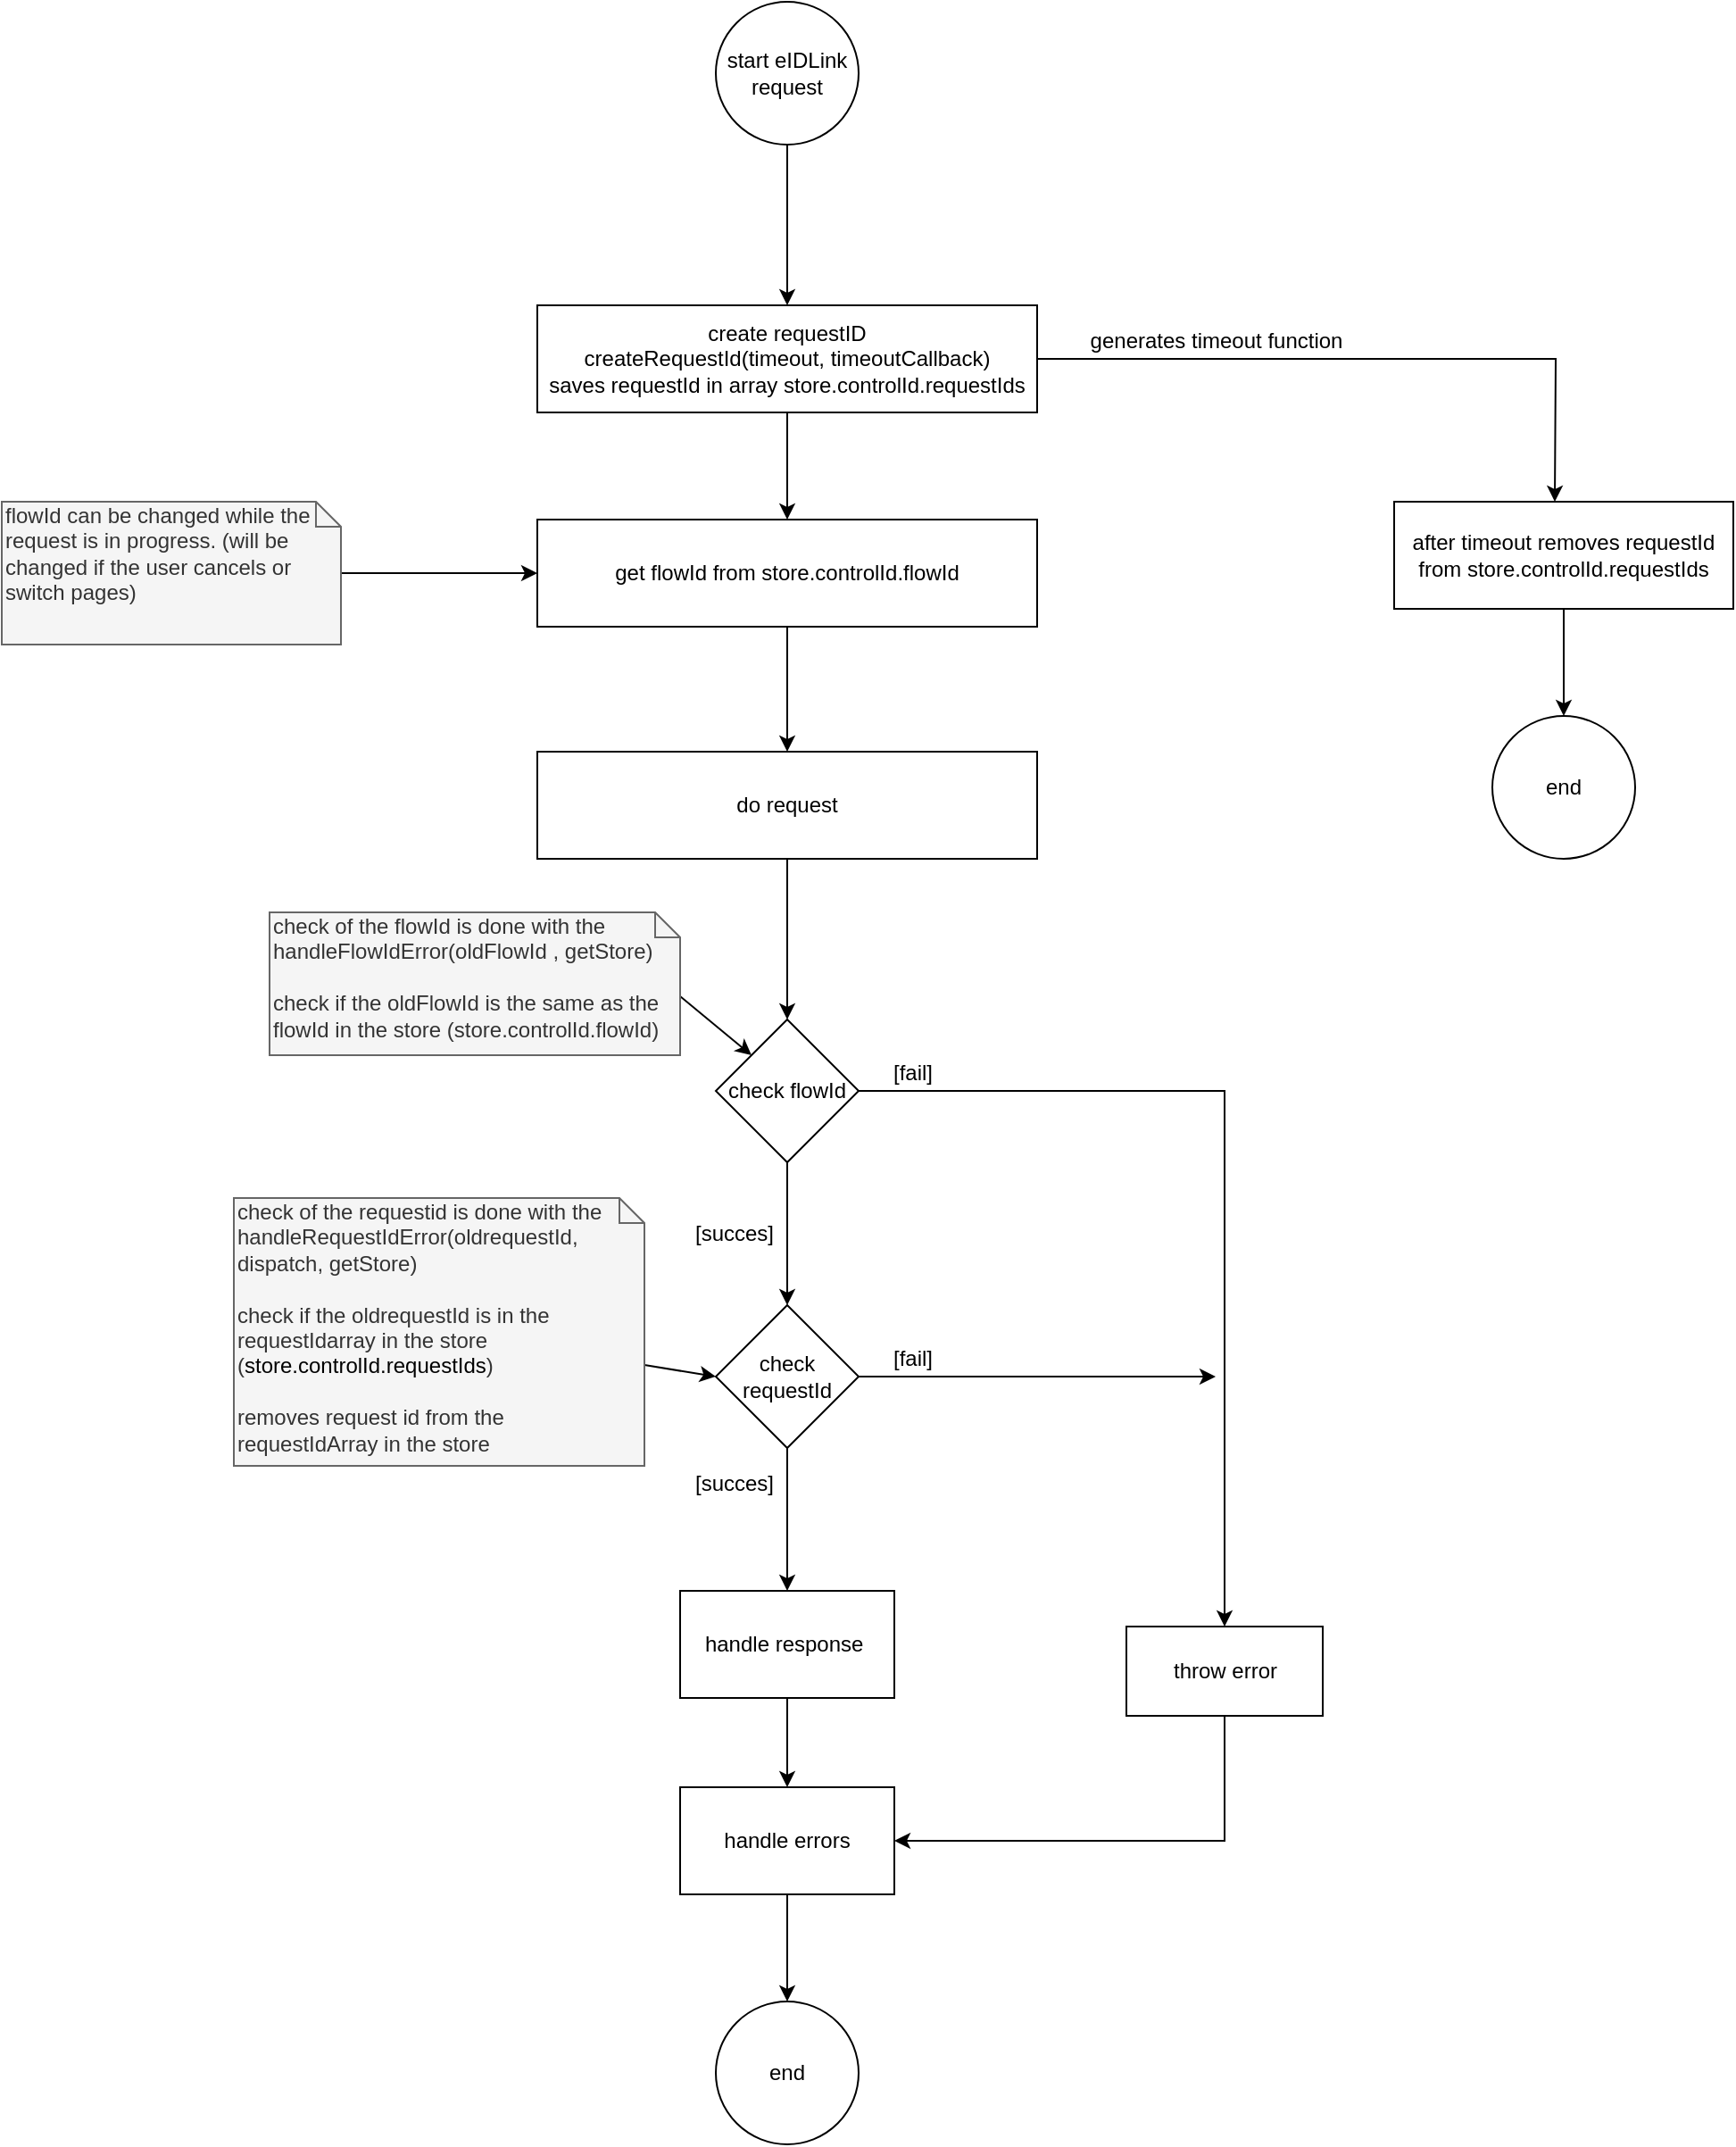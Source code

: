 <mxfile version="13.4.4" type="device"><diagram id="fZUzhaB5Afz5WmM0Me-U" name="Page-1"><mxGraphModel dx="1438" dy="948" grid="1" gridSize="10" guides="1" tooltips="1" connect="1" arrows="1" fold="1" page="0" pageScale="1" pageWidth="827" pageHeight="1169" math="0" shadow="0"><root><mxCell id="0"/><mxCell id="1" parent="0"/><mxCell id="q1NExKBsrtBmpUgmhBif-2" value="" style="edgeStyle=orthogonalEdgeStyle;rounded=0;orthogonalLoop=1;jettySize=auto;html=1;" edge="1" parent="1" source="q1NExKBsrtBmpUgmhBif-1" target="2"><mxGeometry relative="1" as="geometry"/></mxCell><mxCell id="q1NExKBsrtBmpUgmhBif-1" value="start eIDLink request" style="ellipse;whiteSpace=wrap;html=1;aspect=fixed;" vertex="1" parent="1"><mxGeometry x="220" y="-30" width="80" height="80" as="geometry"/></mxCell><mxCell id="q1NExKBsrtBmpUgmhBif-3" style="edgeStyle=orthogonalEdgeStyle;rounded=0;orthogonalLoop=1;jettySize=auto;html=1;" edge="1" parent="1" source="2"><mxGeometry relative="1" as="geometry"><mxPoint x="690" y="250" as="targetPoint"/></mxGeometry></mxCell><mxCell id="q1NExKBsrtBmpUgmhBif-9" value="" style="edgeStyle=orthogonalEdgeStyle;rounded=0;orthogonalLoop=1;jettySize=auto;html=1;" edge="1" parent="1" source="2" target="q1NExKBsrtBmpUgmhBif-8"><mxGeometry relative="1" as="geometry"/></mxCell><mxCell id="2" value="create requestID&lt;br&gt;createRequestId(timeout, timeoutCallback)&lt;br&gt;saves requestId in array store.controlId.requestIds" style="whiteSpace=wrap;html=1;" vertex="1" parent="1"><mxGeometry x="120" y="140" width="280" height="60" as="geometry"/></mxCell><mxCell id="q1NExKBsrtBmpUgmhBif-7" value="" style="edgeStyle=orthogonalEdgeStyle;rounded=0;orthogonalLoop=1;jettySize=auto;html=1;" edge="1" parent="1" source="q1NExKBsrtBmpUgmhBif-4" target="q1NExKBsrtBmpUgmhBif-11"><mxGeometry relative="1" as="geometry"><mxPoint x="260" y="530" as="targetPoint"/></mxGeometry></mxCell><mxCell id="q1NExKBsrtBmpUgmhBif-4" value="do request" style="whiteSpace=wrap;html=1;" vertex="1" parent="1"><mxGeometry x="120" y="390" width="280" height="60" as="geometry"/></mxCell><mxCell id="q1NExKBsrtBmpUgmhBif-10" style="edgeStyle=orthogonalEdgeStyle;rounded=0;orthogonalLoop=1;jettySize=auto;html=1;" edge="1" parent="1" source="q1NExKBsrtBmpUgmhBif-8" target="q1NExKBsrtBmpUgmhBif-4"><mxGeometry relative="1" as="geometry"/></mxCell><mxCell id="q1NExKBsrtBmpUgmhBif-8" value="get flowId from store.controlId.flowId" style="whiteSpace=wrap;html=1;" vertex="1" parent="1"><mxGeometry x="120" y="260" width="280" height="60" as="geometry"/></mxCell><mxCell id="q1NExKBsrtBmpUgmhBif-15" value="" style="edgeStyle=none;rounded=0;orthogonalLoop=1;jettySize=auto;html=1;" edge="1" parent="1" source="q1NExKBsrtBmpUgmhBif-11" target="q1NExKBsrtBmpUgmhBif-14"><mxGeometry relative="1" as="geometry"/></mxCell><mxCell id="q1NExKBsrtBmpUgmhBif-18" value="" style="edgeStyle=orthogonalEdgeStyle;rounded=0;orthogonalLoop=1;jettySize=auto;html=1;entryX=0.5;entryY=0;entryDx=0;entryDy=0;" edge="1" parent="1" source="q1NExKBsrtBmpUgmhBif-11" target="q1NExKBsrtBmpUgmhBif-20"><mxGeometry relative="1" as="geometry"><mxPoint x="450" y="580" as="targetPoint"/></mxGeometry></mxCell><mxCell id="q1NExKBsrtBmpUgmhBif-11" value="check flowId" style="rhombus;whiteSpace=wrap;html=1;" vertex="1" parent="1"><mxGeometry x="220" y="540" width="80" height="80" as="geometry"/></mxCell><mxCell id="q1NExKBsrtBmpUgmhBif-13" style="rounded=0;orthogonalLoop=1;jettySize=auto;html=1;entryX=0;entryY=0;entryDx=0;entryDy=0;exitX=0;exitY=0;exitDx=230;exitDy=47;exitPerimeter=0;" edge="1" parent="1" source="q1NExKBsrtBmpUgmhBif-12" target="q1NExKBsrtBmpUgmhBif-11"><mxGeometry relative="1" as="geometry"/></mxCell><mxCell id="q1NExKBsrtBmpUgmhBif-12" value="check of the flowId is done with the handleFlowIdError(oldFlowId , getStore)&lt;br&gt;&lt;br&gt;check if the oldFlowId is the same as the flowId in the store (&lt;span style=&quot;text-align: center&quot;&gt;store.controlId.flowId)&lt;/span&gt;" style="shape=note;whiteSpace=wrap;html=1;size=14;verticalAlign=top;align=left;spacingTop=-6;fillColor=#f5f5f5;strokeColor=#666666;fontColor=#333333;" vertex="1" parent="1"><mxGeometry x="-30" y="480" width="230" height="80" as="geometry"/></mxCell><mxCell id="q1NExKBsrtBmpUgmhBif-21" style="edgeStyle=orthogonalEdgeStyle;rounded=0;orthogonalLoop=1;jettySize=auto;html=1;exitX=1;exitY=0.5;exitDx=0;exitDy=0;" edge="1" parent="1" source="q1NExKBsrtBmpUgmhBif-14"><mxGeometry relative="1" as="geometry"><mxPoint x="500" y="740" as="targetPoint"/></mxGeometry></mxCell><mxCell id="q1NExKBsrtBmpUgmhBif-25" value="" style="edgeStyle=orthogonalEdgeStyle;rounded=0;orthogonalLoop=1;jettySize=auto;html=1;" edge="1" parent="1" source="q1NExKBsrtBmpUgmhBif-14"><mxGeometry relative="1" as="geometry"><mxPoint x="260" y="860" as="targetPoint"/></mxGeometry></mxCell><mxCell id="q1NExKBsrtBmpUgmhBif-14" value="check requestId" style="rhombus;whiteSpace=wrap;html=1;" vertex="1" parent="1"><mxGeometry x="220" y="700" width="80" height="80" as="geometry"/></mxCell><mxCell id="q1NExKBsrtBmpUgmhBif-16" value="[succes]" style="text;html=1;align=center;verticalAlign=middle;resizable=0;points=[];autosize=1;" vertex="1" parent="1"><mxGeometry x="200" y="650" width="60" height="20" as="geometry"/></mxCell><mxCell id="q1NExKBsrtBmpUgmhBif-19" value="[fail]" style="text;html=1;align=center;verticalAlign=middle;resizable=0;points=[];autosize=1;" vertex="1" parent="1"><mxGeometry x="310" y="560" width="40" height="20" as="geometry"/></mxCell><mxCell id="q1NExKBsrtBmpUgmhBif-37" style="edgeStyle=orthogonalEdgeStyle;rounded=0;orthogonalLoop=1;jettySize=auto;html=1;entryX=1;entryY=0.5;entryDx=0;entryDy=0;" edge="1" parent="1" source="q1NExKBsrtBmpUgmhBif-20" target="q1NExKBsrtBmpUgmhBif-34"><mxGeometry relative="1" as="geometry"><Array as="points"><mxPoint x="505" y="1000"/></Array></mxGeometry></mxCell><mxCell id="q1NExKBsrtBmpUgmhBif-20" value="throw error" style="html=1;" vertex="1" parent="1"><mxGeometry x="450" y="880" width="110" height="50" as="geometry"/></mxCell><mxCell id="q1NExKBsrtBmpUgmhBif-22" value="[fail]" style="text;html=1;align=center;verticalAlign=middle;resizable=0;points=[];autosize=1;" vertex="1" parent="1"><mxGeometry x="310" y="720" width="40" height="20" as="geometry"/></mxCell><mxCell id="q1NExKBsrtBmpUgmhBif-26" value="[succes]" style="text;html=1;align=center;verticalAlign=middle;resizable=0;points=[];autosize=1;" vertex="1" parent="1"><mxGeometry x="200" y="790" width="60" height="20" as="geometry"/></mxCell><mxCell id="q1NExKBsrtBmpUgmhBif-28" style="rounded=0;orthogonalLoop=1;jettySize=auto;html=1;entryX=0;entryY=0.5;entryDx=0;entryDy=0;" edge="1" parent="1" source="q1NExKBsrtBmpUgmhBif-27" target="q1NExKBsrtBmpUgmhBif-14"><mxGeometry relative="1" as="geometry"/></mxCell><mxCell id="q1NExKBsrtBmpUgmhBif-27" value="check of the requestid is done with the handleRequestIdError(oldrequestId, dispatch, getStore)&lt;br&gt;&lt;br&gt;check if the oldrequestId is in the requestIdarray in the store (&lt;span style=&quot;color: rgb(0 , 0 , 0) ; text-align: center&quot;&gt;store.controlId.requestIds&lt;/span&gt;&lt;span style=&quot;text-align: center&quot;&gt;)&lt;br&gt;&lt;br&gt;removes request id from the requestIdArray in the store&lt;br&gt;&lt;/span&gt;" style="shape=note;whiteSpace=wrap;html=1;size=14;verticalAlign=top;align=left;spacingTop=-6;fillColor=#f5f5f5;strokeColor=#666666;fontColor=#333333;" vertex="1" parent="1"><mxGeometry x="-50" y="640" width="230" height="150" as="geometry"/></mxCell><mxCell id="q1NExKBsrtBmpUgmhBif-35" style="edgeStyle=none;rounded=0;orthogonalLoop=1;jettySize=auto;html=1;exitX=0.5;exitY=1;exitDx=0;exitDy=0;entryX=0.5;entryY=0;entryDx=0;entryDy=0;" edge="1" parent="1" source="q1NExKBsrtBmpUgmhBif-30" target="q1NExKBsrtBmpUgmhBif-34"><mxGeometry relative="1" as="geometry"/></mxCell><mxCell id="q1NExKBsrtBmpUgmhBif-30" value="handle response&amp;nbsp;" style="rounded=0;whiteSpace=wrap;html=1;" vertex="1" parent="1"><mxGeometry x="200" y="860" width="120" height="60" as="geometry"/></mxCell><mxCell id="q1NExKBsrtBmpUgmhBif-31" value="end" style="ellipse;whiteSpace=wrap;html=1;aspect=fixed;" vertex="1" parent="1"><mxGeometry x="220" y="1090" width="80" height="80" as="geometry"/></mxCell><mxCell id="q1NExKBsrtBmpUgmhBif-36" style="edgeStyle=none;rounded=0;orthogonalLoop=1;jettySize=auto;html=1;exitX=0.5;exitY=1;exitDx=0;exitDy=0;" edge="1" parent="1" source="q1NExKBsrtBmpUgmhBif-34" target="q1NExKBsrtBmpUgmhBif-31"><mxGeometry relative="1" as="geometry"/></mxCell><mxCell id="q1NExKBsrtBmpUgmhBif-34" value="handle errors" style="rounded=0;whiteSpace=wrap;html=1;" vertex="1" parent="1"><mxGeometry x="200" y="970" width="120" height="60" as="geometry"/></mxCell><mxCell id="q1NExKBsrtBmpUgmhBif-41" style="edgeStyle=orthogonalEdgeStyle;rounded=0;orthogonalLoop=1;jettySize=auto;html=1;exitX=0.5;exitY=1;exitDx=0;exitDy=0;" edge="1" parent="1" source="q1NExKBsrtBmpUgmhBif-39" target="q1NExKBsrtBmpUgmhBif-40"><mxGeometry relative="1" as="geometry"/></mxCell><mxCell id="q1NExKBsrtBmpUgmhBif-39" value="after timeout removes requestId from store.controlId.requestIds" style="rounded=0;whiteSpace=wrap;html=1;" vertex="1" parent="1"><mxGeometry x="600" y="250" width="190" height="60" as="geometry"/></mxCell><mxCell id="q1NExKBsrtBmpUgmhBif-40" value="end" style="ellipse;whiteSpace=wrap;html=1;aspect=fixed;" vertex="1" parent="1"><mxGeometry x="655" y="370" width="80" height="80" as="geometry"/></mxCell><mxCell id="q1NExKBsrtBmpUgmhBif-42" value="generates timeout function" style="text;html=1;align=center;verticalAlign=middle;resizable=0;points=[];autosize=1;" vertex="1" parent="1"><mxGeometry x="420" y="150" width="160" height="20" as="geometry"/></mxCell><mxCell id="q1NExKBsrtBmpUgmhBif-44" style="edgeStyle=orthogonalEdgeStyle;rounded=0;orthogonalLoop=1;jettySize=auto;html=1;entryX=0;entryY=0.5;entryDx=0;entryDy=0;" edge="1" parent="1" source="q1NExKBsrtBmpUgmhBif-43" target="q1NExKBsrtBmpUgmhBif-8"><mxGeometry relative="1" as="geometry"/></mxCell><mxCell id="q1NExKBsrtBmpUgmhBif-43" value="flowId can be changed while the request is in progress. (will be changed if the user cancels or switch pages)" style="shape=note;whiteSpace=wrap;html=1;size=14;verticalAlign=top;align=left;spacingTop=-6;fillColor=#f5f5f5;strokeColor=#666666;fontColor=#333333;" vertex="1" parent="1"><mxGeometry x="-180" y="250" width="190" height="80" as="geometry"/></mxCell></root></mxGraphModel></diagram></mxfile>
